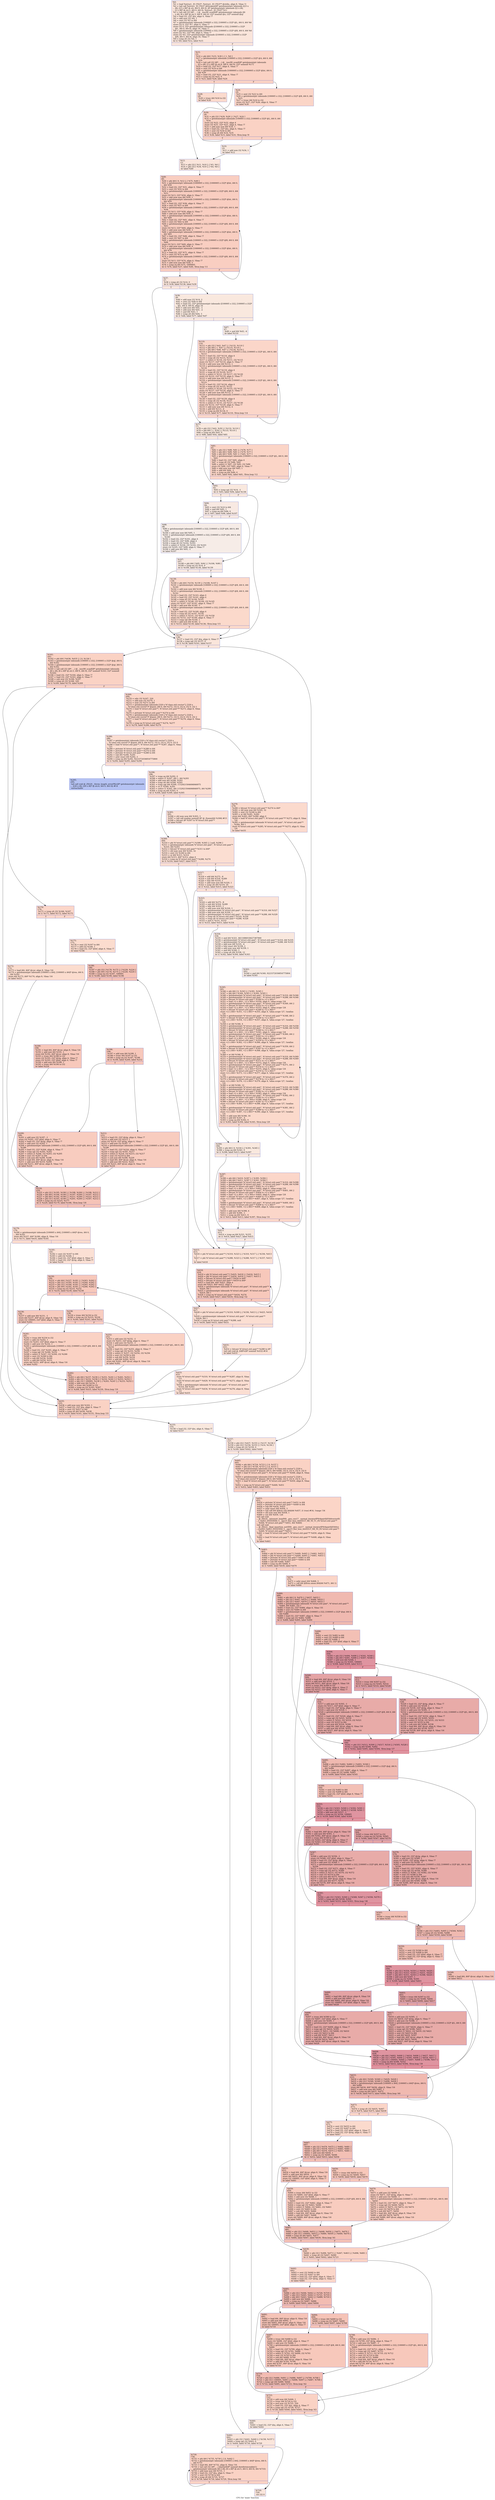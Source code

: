 digraph "CFG for 'main' function" {
	label="CFG for 'main' function";

	Node0x55a3c4402d40 [shape=record,color="#3d50c3ff", style=filled, fillcolor="#f4c5ad70",label="{%0:\l  %1 = load %struct._IO_FILE*, %struct._IO_FILE** @stdin, align 8, !tbaa !3\l  %2 = tail call %struct._IO_FILE* @freopen(i8* getelementptr inbounds ([23 x\l... i8], [23 x i8]* @.str, i64 0, i64 0), i8* getelementptr inbounds ([2 x i8],\l... [2 x i8]* @.str.2, i64 0, i64 0), %struct._IO_FILE* %1)\l  %3 = tail call i32 (i8*, ...) @__isoc99_scanf(i8* getelementptr inbounds ([6\l... x i8], [6 x i8]* @.str.3, i64 0, i64 0), i32* nonnull @n, i32* nonnull @q)\l  %4 = load i32, i32* @n, align 4, !tbaa !7\l  %5 = add nsw i32 %4, 1\l  %6 = sext i32 %5 to i64\l  %7 = getelementptr inbounds [100005 x i32], [100005 x i32]* @L, i64 0, i64 %6\l  store i32 0, i32* %7, align 4, !tbaa !7\l  store i32 0, i32* getelementptr inbounds ([100005 x i32], [100005 x i32]*\l... @L, i64 0, i64 0), align 16, !tbaa !7\l  %8 = getelementptr inbounds [100005 x i32], [100005 x i32]* @R, i64 0, i64 %6\l  store i32 %5, i32* %8, align 4, !tbaa !7\l  store i32 %5, i32* getelementptr inbounds ([100005 x i32], [100005 x i32]*\l... @R, i64 0, i64 0), align 16, !tbaa !7\l  %9 = icmp slt i32 %4, 1\l  br i1 %9, label %12, label %15\l|{<s0>T|<s1>F}}"];
	Node0x55a3c4402d40:s0 -> Node0x55a3c44033e0;
	Node0x55a3c4402d40:s1 -> Node0x55a3c4403b30;
	Node0x55a3c4403c70 [shape=record,color="#3d50c3ff", style=filled, fillcolor="#f2cab570",label="{%10:\l10:                                               \l  %11 = add nsw i32 %34, 1\l  br label %12\l}"];
	Node0x55a3c4403c70 -> Node0x55a3c44033e0;
	Node0x55a3c44033e0 [shape=record,color="#3d50c3ff", style=filled, fillcolor="#f4c5ad70",label="{%12:\l12:                                               \l  %13 = phi i32 [ %11, %10 ], [ %5, %0 ]\l  %14 = phi i32 [ %34, %10 ], [ %4, %0 ]\l  br label %49\l}"];
	Node0x55a3c44033e0 -> Node0x55a3c4403f60;
	Node0x55a3c4403b30 [shape=record,color="#3d50c3ff", style=filled, fillcolor="#f4987a70",label="{%15:\l15:                                               \l  %16 = phi i64 [ %33, %30 ], [ 1, %0 ]\l  %17 = getelementptr inbounds [100005 x i32], [100005 x i32]* @A, i64 0, i64\l... %16\l  %18 = tail call i32 (i8*, ...) @__isoc99_scanf(i8* getelementptr inbounds\l... ([3 x i8], [3 x i8]* @.str.4, i64 0, i64 0), i32* nonnull %17)\l  %19 = load i32, i32* %17, align 4, !tbaa !7\l  %20 = sext i32 %19 to i64\l  %21 = getelementptr inbounds [1000005 x i32], [1000005 x i32]* @lst, i64 0,\l... i64 %20\l  %22 = load i32, i32* %21, align 4, !tbaa !7\l  %23 = icmp eq i32 %22, 0\l  br i1 %23, label %28, label %24\l|{<s0>T|<s1>F}}"];
	Node0x55a3c4403b30:s0 -> Node0x55a3c4404600;
	Node0x55a3c4403b30:s1 -> Node0x55a3c4404690;
	Node0x55a3c4404690 [shape=record,color="#3d50c3ff", style=filled, fillcolor="#f5a08170",label="{%24:\l24:                                               \l  %25 = sext i32 %22 to i64\l  %26 = getelementptr inbounds [100005 x i32], [100005 x i32]* @R, i64 0, i64\l... %25\l  %27 = trunc i64 %16 to i32\l  store i32 %27, i32* %26, align 4, !tbaa !7\l  br label %30\l}"];
	Node0x55a3c4404690 -> Node0x55a3c4404050;
	Node0x55a3c4404600 [shape=record,color="#3d50c3ff", style=filled, fillcolor="#f7ac8e70",label="{%28:\l28:                                               \l  %29 = trunc i64 %16 to i32\l  br label %30\l}"];
	Node0x55a3c4404600 -> Node0x55a3c4404050;
	Node0x55a3c4404050 [shape=record,color="#3d50c3ff", style=filled, fillcolor="#f4987a70",label="{%30:\l30:                                               \l  %31 = phi i32 [ %29, %28 ], [ %27, %24 ]\l  %32 = getelementptr inbounds [100005 x i32], [100005 x i32]* @L, i64 0, i64\l... %16\l  store i32 %22, i32* %32, align 4\l  store i32 %31, i32* %21, align 4, !tbaa !7\l  %33 = add nuw nsw i64 %16, 1\l  %34 = load i32, i32* @n, align 4, !tbaa !7\l  %35 = sext i32 %34 to i64\l  %36 = icmp slt i64 %16, %35\l  br i1 %36, label %15, label %10, !llvm.loop !9\l|{<s0>T|<s1>F}}"];
	Node0x55a3c4404050:s0 -> Node0x55a3c4403b30;
	Node0x55a3c4404050:s1 -> Node0x55a3c4403c70;
	Node0x55a3c4405110 [shape=record,color="#3d50c3ff", style=filled, fillcolor="#f4c5ad70",label="{%37:\l37:                                               \l  %38 = icmp slt i32 %14, 0\l  br i1 %38, label %136, label %39\l|{<s0>T|<s1>F}}"];
	Node0x55a3c4405110:s0 -> Node0x55a3c44051f0;
	Node0x55a3c4405110:s1 -> Node0x55a3c4405240;
	Node0x55a3c4405240 [shape=record,color="#3d50c3ff", style=filled, fillcolor="#f2cab570",label="{%39:\l39:                                               \l  %40 = add nuw i32 %14, 2\l  %41 = zext i32 %40 to i64\l  %42 = load i32, i32* getelementptr inbounds ([100005 x i32], [100005 x i32]*\l... @L, i64 0, i64 0), align 16\l  %43 = add nsw i64 %41, -1\l  %44 = add nsw i64 %41, -2\l  %45 = and i64 %43, 3\l  %46 = icmp ult i64 %44, 3\l  br i1 %46, label %77, label %47\l|{<s0>T|<s1>F}}"];
	Node0x55a3c4405240:s0 -> Node0x55a3c4405720;
	Node0x55a3c4405240:s1 -> Node0x55a3c4405770;
	Node0x55a3c4405770 [shape=record,color="#3d50c3ff", style=filled, fillcolor="#eed0c070",label="{%47:\l47:                                               \l  %48 = and i64 %43, -4\l  br label %110\l}"];
	Node0x55a3c4405770 -> Node0x55a3c4405930;
	Node0x55a3c4403f60 [shape=record,color="#3d50c3ff", style=filled, fillcolor="#f2907270",label="{%49:\l49:                                               \l  %50 = phi i64 [ 0, %12 ], [ %75, %49 ]\l  %51 = getelementptr inbounds [1000005 x i32], [1000005 x i32]* @lst, i64 0,\l... i64 %50\l  %52 = load i32, i32* %51, align 4, !tbaa !7\l  %53 = sext i32 %52 to i64\l  %54 = getelementptr inbounds [100005 x i32], [100005 x i32]* @R, i64 0, i64\l... %53\l  store i32 %13, i32* %54, align 4, !tbaa !7\l  %55 = add nuw nsw i64 %50, 1\l  %56 = getelementptr inbounds [1000005 x i32], [1000005 x i32]* @lst, i64 0,\l... i64 %55\l  %57 = load i32, i32* %56, align 4, !tbaa !7\l  %58 = sext i32 %57 to i64\l  %59 = getelementptr inbounds [100005 x i32], [100005 x i32]* @R, i64 0, i64\l... %58\l  store i32 %13, i32* %59, align 4, !tbaa !7\l  %60 = add nuw nsw i64 %50, 2\l  %61 = getelementptr inbounds [1000005 x i32], [1000005 x i32]* @lst, i64 0,\l... i64 %60\l  %62 = load i32, i32* %61, align 4, !tbaa !7\l  %63 = sext i32 %62 to i64\l  %64 = getelementptr inbounds [100005 x i32], [100005 x i32]* @R, i64 0, i64\l... %63\l  store i32 %13, i32* %64, align 4, !tbaa !7\l  %65 = add nuw nsw i64 %50, 3\l  %66 = getelementptr inbounds [1000005 x i32], [1000005 x i32]* @lst, i64 0,\l... i64 %65\l  %67 = load i32, i32* %66, align 4, !tbaa !7\l  %68 = sext i32 %67 to i64\l  %69 = getelementptr inbounds [100005 x i32], [100005 x i32]* @R, i64 0, i64\l... %68\l  store i32 %13, i32* %69, align 4, !tbaa !7\l  %70 = add nuw nsw i64 %50, 4\l  %71 = getelementptr inbounds [1000005 x i32], [1000005 x i32]* @lst, i64 0,\l... i64 %70\l  %72 = load i32, i32* %71, align 4, !tbaa !7\l  %73 = sext i32 %72 to i64\l  %74 = getelementptr inbounds [100005 x i32], [100005 x i32]* @R, i64 0, i64\l... %73\l  store i32 %13, i32* %74, align 4, !tbaa !7\l  %75 = add nuw nsw i64 %50, 5\l  %76 = icmp eq i64 %75, 1000005\l  br i1 %76, label %37, label %49, !llvm.loop !11\l|{<s0>T|<s1>F}}"];
	Node0x55a3c4403f60:s0 -> Node0x55a3c4405110;
	Node0x55a3c4403f60:s1 -> Node0x55a3c4403f60;
	Node0x55a3c4405720 [shape=record,color="#3d50c3ff", style=filled, fillcolor="#f2cab570",label="{%77:\l77:                                               \l  %78 = phi i32 [ %42, %39 ], [ %132, %110 ]\l  %79 = phi i64 [ 1, %39 ], [ %133, %110 ]\l  %80 = icmp eq i64 %45, 0\l  br i1 %80, label %92, label %81\l|{<s0>T|<s1>F}}"];
	Node0x55a3c4405720:s0 -> Node0x55a3c4407fc0;
	Node0x55a3c4405720:s1 -> Node0x55a3c4408010;
	Node0x55a3c4408010 [shape=record,color="#3d50c3ff", style=filled, fillcolor="#f5a08170",label="{%81:\l81:                                               \l  %82 = phi i32 [ %88, %81 ], [ %78, %77 ]\l  %83 = phi i64 [ %89, %81 ], [ %79, %77 ]\l  %84 = phi i64 [ %90, %81 ], [ %45, %77 ]\l  %85 = getelementptr inbounds [100005 x i32], [100005 x i32]* @L, i64 0, i64\l... %83\l  %86 = load i32, i32* %85, align 4\l  %87 = icmp slt i32 %86, %82\l  %88 = select i1 %87, i32 %82, i32 %86\l  store i32 %88, i32* %85, align 4, !tbaa !7\l  %89 = add nuw nsw i64 %83, 1\l  %90 = add i64 %84, -1\l  %91 = icmp eq i64 %90, 0\l  br i1 %91, label %92, label %81, !llvm.loop !12\l|{<s0>T|<s1>F}}"];
	Node0x55a3c4408010:s0 -> Node0x55a3c4407fc0;
	Node0x55a3c4408010:s1 -> Node0x55a3c4408010;
	Node0x55a3c4407fc0 [shape=record,color="#3d50c3ff", style=filled, fillcolor="#f2cab570",label="{%92:\l92:                                               \l  %93 = icmp sgt i32 %14, -1\l  br i1 %93, label %94, label %136\l|{<s0>T|<s1>F}}"];
	Node0x55a3c4407fc0:s0 -> Node0x55a3c4408ae0;
	Node0x55a3c4407fc0:s1 -> Node0x55a3c44051f0;
	Node0x55a3c4408ae0 [shape=record,color="#3d50c3ff", style=filled, fillcolor="#efcebd70",label="{%94:\l94:                                               \l  %95 = zext i32 %14 to i64\l  %96 = and i64 %95, 1\l  %97 = icmp eq i64 %96, 0\l  br i1 %97, label %98, label %107\l|{<s0>T|<s1>F}}"];
	Node0x55a3c4408ae0:s0 -> Node0x55a3c4408d70;
	Node0x55a3c4408ae0:s1 -> Node0x55a3c4408dc0;
	Node0x55a3c4408d70 [shape=record,color="#3d50c3ff", style=filled, fillcolor="#ead5c970",label="{%98:\l98:                                               \l  %99 = getelementptr inbounds [100005 x i32], [100005 x i32]* @R, i64 0, i64\l... %95\l  %100 = add nuw nsw i64 %95, 1\l  %101 = getelementptr inbounds [100005 x i32], [100005 x i32]* @R, i64 0, i64\l... %100\l  %102 = load i32, i32* %101, align 4\l  %103 = load i32, i32* %99, align 4\l  %104 = icmp slt i32 %102, %103\l  %105 = select i1 %104, i32 %102, i32 %103\l  store i32 %105, i32* %99, align 4, !tbaa !7\l  %106 = add nsw i64 %95, -1\l  br label %107\l}"];
	Node0x55a3c4408d70 -> Node0x55a3c4408dc0;
	Node0x55a3c4408dc0 [shape=record,color="#3d50c3ff", style=filled, fillcolor="#efcebd70",label="{%107:\l107:                                              \l  %108 = phi i64 [ %95, %94 ], [ %106, %98 ]\l  %109 = icmp eq i32 %14, 0\l  br i1 %109, label %136, label %139\l|{<s0>T|<s1>F}}"];
	Node0x55a3c4408dc0:s0 -> Node0x55a3c44051f0;
	Node0x55a3c4408dc0:s1 -> Node0x55a3c44095c0;
	Node0x55a3c4405930 [shape=record,color="#3d50c3ff", style=filled, fillcolor="#f6a38570",label="{%110:\l110:                                              \l  %111 = phi i32 [ %42, %47 ], [ %132, %110 ]\l  %112 = phi i64 [ 1, %47 ], [ %133, %110 ]\l  %113 = phi i64 [ %48, %47 ], [ %134, %110 ]\l  %114 = getelementptr inbounds [100005 x i32], [100005 x i32]* @L, i64 0, i64\l... %112\l  %115 = load i32, i32* %114, align 4\l  %116 = icmp slt i32 %115, %111\l  %117 = select i1 %116, i32 %111, i32 %115\l  store i32 %117, i32* %114, align 4, !tbaa !7\l  %118 = add nuw nsw i64 %112, 1\l  %119 = getelementptr inbounds [100005 x i32], [100005 x i32]* @L, i64 0, i64\l... %118\l  %120 = load i32, i32* %119, align 4\l  %121 = icmp slt i32 %120, %117\l  %122 = select i1 %121, i32 %117, i32 %120\l  store i32 %122, i32* %119, align 4, !tbaa !7\l  %123 = add nuw nsw i64 %112, 2\l  %124 = getelementptr inbounds [100005 x i32], [100005 x i32]* @L, i64 0, i64\l... %123\l  %125 = load i32, i32* %124, align 4\l  %126 = icmp slt i32 %125, %122\l  %127 = select i1 %126, i32 %122, i32 %125\l  store i32 %127, i32* %124, align 4, !tbaa !7\l  %128 = add nuw nsw i64 %112, 3\l  %129 = getelementptr inbounds [100005 x i32], [100005 x i32]* @L, i64 0, i64\l... %128\l  %130 = load i32, i32* %129, align 4\l  %131 = icmp slt i32 %130, %127\l  %132 = select i1 %131, i32 %127, i32 %130\l  store i32 %132, i32* %129, align 4, !tbaa !7\l  %133 = add nuw nsw i64 %112, 4\l  %134 = add i64 %113, -4\l  %135 = icmp eq i64 %134, 0\l  br i1 %135, label %77, label %110, !llvm.loop !14\l|{<s0>T|<s1>F}}"];
	Node0x55a3c4405930:s0 -> Node0x55a3c4405720;
	Node0x55a3c4405930:s1 -> Node0x55a3c4405930;
	Node0x55a3c44051f0 [shape=record,color="#3d50c3ff", style=filled, fillcolor="#f4c5ad70",label="{%136:\l136:                                              \l  %137 = load i32, i32* @q, align 4, !tbaa !7\l  %138 = icmp sgt i32 %137, 0\l  br i1 %138, label %161, label %157\l|{<s0>T|<s1>F}}"];
	Node0x55a3c44051f0:s0 -> Node0x55a3c440b290;
	Node0x55a3c44051f0:s1 -> Node0x55a3c440b2e0;
	Node0x55a3c44095c0 [shape=record,color="#3d50c3ff", style=filled, fillcolor="#f7a88970",label="{%139:\l139:                                              \l  %140 = phi i64 [ %154, %139 ], [ %108, %107 ]\l  %141 = getelementptr inbounds [100005 x i32], [100005 x i32]* @R, i64 0, i64\l... %140\l  %142 = add nuw nsw i64 %140, 1\l  %143 = getelementptr inbounds [100005 x i32], [100005 x i32]* @R, i64 0, i64\l... %142\l  %144 = load i32, i32* %143, align 4\l  %145 = load i32, i32* %141, align 4\l  %146 = icmp slt i32 %144, %145\l  %147 = select i1 %146, i32 %144, i32 %145\l  store i32 %147, i32* %141, align 4, !tbaa !7\l  %148 = add nsw i64 %140, -1\l  %149 = getelementptr inbounds [100005 x i32], [100005 x i32]* @R, i64 0, i64\l... %148\l  %150 = load i32, i32* %149, align 4\l  %151 = icmp slt i32 %147, %150\l  %152 = select i1 %151, i32 %147, i32 %150\l  store i32 %152, i32* %149, align 4, !tbaa !7\l  %153 = icmp sgt i64 %140, 1\l  %154 = add nsw i64 %140, -2\l  br i1 %153, label %139, label %136, !llvm.loop !15\l|{<s0>T|<s1>F}}"];
	Node0x55a3c44095c0:s0 -> Node0x55a3c44095c0;
	Node0x55a3c44095c0:s1 -> Node0x55a3c44051f0;
	Node0x55a3c440bf50 [shape=record,color="#3d50c3ff", style=filled, fillcolor="#f2cab570",label="{%155:\l155:                                              \l  %156 = load i32, i32* @n, align 4, !tbaa !7\l  br label %157\l}"];
	Node0x55a3c440bf50 -> Node0x55a3c440b2e0;
	Node0x55a3c440b2e0 [shape=record,color="#3d50c3ff", style=filled, fillcolor="#f4c5ad70",label="{%157:\l157:                                              \l  %158 = phi i32 [ %437, %155 ], [ %137, %136 ]\l  %159 = phi i32 [ %156, %155 ], [ %14, %136 ]\l  %160 = icmp slt i32 %159, 0\l  br i1 %160, label %442, label %445\l|{<s0>T|<s1>F}}"];
	Node0x55a3c440b2e0:s0 -> Node0x55a3c440c2b0;
	Node0x55a3c440b2e0:s1 -> Node0x55a3c440c300;
	Node0x55a3c440b290 [shape=record,color="#3d50c3ff", style=filled, fillcolor="#f4987a70",label="{%161:\l161:                                              \l  %162 = phi i64 [ %436, %435 ], [ 0, %136 ]\l  %163 = getelementptr inbounds [100005 x i32], [100005 x i32]* @ql, i64 0,\l... i64 %162\l  %164 = getelementptr inbounds [100005 x i32], [100005 x i32]* @qr, i64 0,\l... i64 %162\l  %165 = tail call i32 (i8*, ...) @__isoc99_scanf(i8* getelementptr inbounds\l... ([6 x i8], [6 x i8]* @.str.3, i64 0, i64 0), i32* nonnull %163, i32* nonnull\l... %164)\l  %166 = load i32, i32* %164, align 4, !tbaa !7\l  %167 = load i32, i32* %163, align 4, !tbaa !7\l  %168 = sub nsw i32 %166, %167\l  %169 = icmp slt i32 %168, 320\l  br i1 %169, label %170, label %269\l|{<s0>T|<s1>F}}"];
	Node0x55a3c440b290:s0 -> Node0x55a3c440a480;
	Node0x55a3c440b290:s1 -> Node0x55a3c440a510;
	Node0x55a3c440a480 [shape=record,color="#3d50c3ff", style=filled, fillcolor="#f6a38570",label="{%170:\l170:                                              \l  %171 = icmp slt i32 %166, %167\l  br i1 %171, label %172, label %175\l|{<s0>T|<s1>F}}"];
	Node0x55a3c440a480:s0 -> Node0x55a3c440a6e0;
	Node0x55a3c440a480:s1 -> Node0x55a3c440a730;
	Node0x55a3c440a6e0 [shape=record,color="#3d50c3ff", style=filled, fillcolor="#f7af9170",label="{%172:\l172:                                              \l  %173 = load i64, i64* @cur, align 8, !tbaa !16\l  %174 = getelementptr inbounds [100005 x i64], [100005 x i64]* @res, i64 0,\l... i64 %162\l  store i64 %173, i64* %174, align 8, !tbaa !16\l  br label %435\l}"];
	Node0x55a3c440a6e0 -> Node0x55a3c440c440;
	Node0x55a3c440a730 [shape=record,color="#3d50c3ff", style=filled, fillcolor="#f7af9170",label="{%175:\l175:                                              \l  %176 = sext i32 %167 to i64\l  %177 = add i32 %166, 1\l  %178 = load i32, i32* @lef, align 4, !tbaa !7\l  br label %186\l}"];
	Node0x55a3c440a730 -> Node0x55a3c440d720;
	Node0x55a3c440d7e0 [shape=record,color="#3d50c3ff", style=filled, fillcolor="#f7af9170",label="{%179:\l179:                                              \l  %180 = getelementptr inbounds [100005 x i64], [100005 x i64]* @res, i64 0,\l... i64 %162\l  store i64 %227, i64* %180, align 8, !tbaa !16\l  br i1 %171, label %435, label %181\l|{<s0>T|<s1>F}}"];
	Node0x55a3c440d7e0:s0 -> Node0x55a3c440c440;
	Node0x55a3c440d7e0:s1 -> Node0x55a3c440d980;
	Node0x55a3c440d980 [shape=record,color="#3d50c3ff", style=filled, fillcolor="#f7b99e70",label="{%181:\l181:                                              \l  %182 = sext i32 %167 to i64\l  %183 = add i32 %166, 1\l  %184 = load i32, i32* @lef, align 4, !tbaa !7\l  %185 = load i32, i32* @rig, align 4, !tbaa !7\l  br label %230\l}"];
	Node0x55a3c440d980 -> Node0x55a3c440dca0;
	Node0x55a3c440d720 [shape=record,color="#3d50c3ff", style=filled, fillcolor="#e8765c70",label="{%186:\l186:                                              \l  %187 = phi i32 [ %178, %175 ], [ %228, %224 ]\l  %188 = phi i64 [ %176, %175 ], [ %226, %224 ]\l  %189 = icmp eq i32 %187, 100005\l  br i1 %189, label %190, label %196\l|{<s0>T|<s1>F}}"];
	Node0x55a3c440d720:s0 -> Node0x55a3c440e050;
	Node0x55a3c440d720:s1 -> Node0x55a3c440e0e0;
	Node0x55a3c440e050 [shape=record,color="#3d50c3ff", style=filled, fillcolor="#ed836670",label="{%190:\l190:                                              \l  %191 = load i64, i64* @cur, align 8, !tbaa !16\l  %192 = add nsw i64 %191, 1\l  store i64 %192, i64* @cur, align 8, !tbaa !16\l  %193 = trunc i64 %188 to i32\l  store i32 %193, i32* @rig, align 4, !tbaa !7\l  store i32 %193, i32* @lef, align 4, !tbaa !7\l  %194 = add nsw i64 %188, 1\l  %195 = trunc i64 %194 to i32\l  br label %224\l}"];
	Node0x55a3c440e050 -> Node0x55a3c440dd60;
	Node0x55a3c440e0e0 [shape=record,color="#3d50c3ff", style=filled, fillcolor="#ed836670",label="{%196:\l196:                                              \l  %197 = add nsw i64 %188, 1\l  %198 = trunc i64 %197 to i32\l  %199 = icmp eq i32 %187, %198\l  br i1 %199, label %200, label %212\l|{<s0>T|<s1>F}}"];
	Node0x55a3c440e0e0:s0 -> Node0x55a3c440e840;
	Node0x55a3c440e0e0:s1 -> Node0x55a3c440e890;
	Node0x55a3c440e840 [shape=record,color="#3d50c3ff", style=filled, fillcolor="#f08b6e70",label="{%200:\l200:                                              \l  %201 = add nsw i32 %187, -1\l  store i32 %201, i32* @lef, align 4, !tbaa !7\l  %202 = load i32, i32* @rig, align 4, !tbaa !7\l  %203 = add nsw i32 %202, 1\l  %204 = getelementptr inbounds [100005 x i32], [100005 x i32]* @R, i64 0, i64\l... %188\l  %205 = load i32, i32* %204, align 4, !tbaa !7\l  %206 = icmp sgt i32 %205, %202\l  %207 = select i1 %206, i32 %203, i32 %205\l  %208 = sext i32 %207 to i64\l  %209 = sub nsw i64 %208, %188\l  %210 = load i64, i64* @cur, align 8, !tbaa !16\l  %211 = add nsw i64 %210, %209\l  store i64 %211, i64* @cur, align 8, !tbaa !16\l  br label %224\l}"];
	Node0x55a3c440e840 -> Node0x55a3c440dd60;
	Node0x55a3c440e890 [shape=record,color="#3d50c3ff", style=filled, fillcolor="#f08b6e70",label="{%212:\l212:                                              \l  %213 = load i32, i32* @rig, align 4, !tbaa !7\l  %214 = add nsw i32 %213, 1\l  store i32 %214, i32* @rig, align 4, !tbaa !7\l  %215 = add nsw i32 %187, -1\l  %216 = getelementptr inbounds [100005 x i32], [100005 x i32]* @L, i64 0, i64\l... %188\l  %217 = load i32, i32* %216, align 4, !tbaa !7\l  %218 = icmp sgt i32 %187, %217\l  %219 = select i1 %218, i32 %215, i32 %217\l  %220 = sext i32 %219 to i64\l  %221 = sub nsw i64 %188, %220\l  %222 = load i64, i64* @cur, align 8, !tbaa !16\l  %223 = add nsw i64 %222, %221\l  store i64 %223, i64* @cur, align 8, !tbaa !16\l  br label %224\l}"];
	Node0x55a3c440e890 -> Node0x55a3c440dd60;
	Node0x55a3c440dd60 [shape=record,color="#3d50c3ff", style=filled, fillcolor="#e8765c70",label="{%224:\l224:                                              \l  %225 = phi i32 [ %195, %190 ], [ %198, %200 ], [ %198, %212 ]\l  %226 = phi i64 [ %194, %190 ], [ %197, %200 ], [ %197, %212 ]\l  %227 = phi i64 [ %192, %190 ], [ %211, %200 ], [ %223, %212 ]\l  %228 = phi i32 [ %193, %190 ], [ %201, %200 ], [ %187, %212 ]\l  %229 = icmp eq i32 %225, %177\l  br i1 %229, label %179, label %186, !llvm.loop !18\l|{<s0>T|<s1>F}}"];
	Node0x55a3c440dd60:s0 -> Node0x55a3c440d7e0;
	Node0x55a3c440dd60:s1 -> Node0x55a3c440d720;
	Node0x55a3c440dca0 [shape=record,color="#3d50c3ff", style=filled, fillcolor="#ed836670",label="{%230:\l230:                                              \l  %231 = phi i64 [ %227, %181 ], [ %263, %262 ]\l  %232 = phi i32 [ %185, %181 ], [ %264, %262 ]\l  %233 = phi i32 [ %184, %181 ], [ %265, %262 ]\l  %234 = phi i64 [ %182, %181 ], [ %266, %262 ]\l  %235 = icmp eq i32 %233, %232\l  br i1 %235, label %236, label %238\l|{<s0>T|<s1>F}}"];
	Node0x55a3c440dca0:s0 -> Node0x55a3c4410180;
	Node0x55a3c440dca0:s1 -> Node0x55a3c4410210;
	Node0x55a3c4410180 [shape=record,color="#3d50c3ff", style=filled, fillcolor="#f08b6e70",label="{%236:\l236:                                              \l  %237 = add nsw i64 %231, -1\l  store i64 %237, i64* @cur, align 8, !tbaa !16\l  store i32 100005, i32* @lef, align 4, !tbaa !7\l  br label %262\l}"];
	Node0x55a3c4410180 -> Node0x55a3c440fdb0;
	Node0x55a3c4410210 [shape=record,color="#3d50c3ff", style=filled, fillcolor="#f08b6e70",label="{%238:\l238:                                              \l  %239 = trunc i64 %234 to i32\l  %240 = icmp eq i32 %233, %239\l  br i1 %240, label %241, label %252\l|{<s0>T|<s1>F}}"];
	Node0x55a3c4410210:s0 -> Node0x55a3c4410670;
	Node0x55a3c4410210:s1 -> Node0x55a3c44106c0;
	Node0x55a3c4410670 [shape=record,color="#3d50c3ff", style=filled, fillcolor="#f4987a70",label="{%241:\l241:                                              \l  %242 = trunc i64 %234 to i32\l  %243 = add i32 %242, 1\l  store i32 %243, i32* @lef, align 4, !tbaa !7\l  %244 = add nsw i32 %232, 1\l  %245 = getelementptr inbounds [100005 x i32], [100005 x i32]* @R, i64 0, i64\l... %234\l  %246 = load i32, i32* %245, align 4, !tbaa !7\l  %247 = icmp sgt i32 %246, %232\l  %248 = select i1 %247, i32 %244, i32 %246\l  %249 = sext i32 %248 to i64\l  %250 = sub i64 %234, %249\l  %251 = add i64 %250, %231\l  store i64 %251, i64* @cur, align 8, !tbaa !16\l  br label %262\l}"];
	Node0x55a3c4410670 -> Node0x55a3c440fdb0;
	Node0x55a3c44106c0 [shape=record,color="#3d50c3ff", style=filled, fillcolor="#f4987a70",label="{%252:\l252:                                              \l  %253 = add nsw i32 %232, -1\l  store i32 %253, i32* @rig, align 4, !tbaa !7\l  %254 = add nsw i32 %233, -1\l  %255 = getelementptr inbounds [100005 x i32], [100005 x i32]* @L, i64 0, i64\l... %234\l  %256 = load i32, i32* %255, align 4, !tbaa !7\l  %257 = icmp sgt i32 %233, %256\l  %258 = select i1 %257, i32 %254, i32 %256\l  %259 = sext i32 %258 to i64\l  %260 = sub i64 %259, %234\l  %261 = add i64 %260, %231\l  store i64 %261, i64* @cur, align 8, !tbaa !16\l  br label %262\l}"];
	Node0x55a3c44106c0 -> Node0x55a3c440fdb0;
	Node0x55a3c440fdb0 [shape=record,color="#3d50c3ff", style=filled, fillcolor="#ed836670",label="{%262:\l262:                                              \l  %263 = phi i64 [ %237, %236 ], [ %251, %241 ], [ %261, %252 ]\l  %264 = phi i32 [ %232, %236 ], [ %232, %241 ], [ %253, %252 ]\l  %265 = phi i32 [ 100005, %236 ], [ %243, %241 ], [ %233, %252 ]\l  %266 = add nsw i64 %234, 1\l  %267 = trunc i64 %266 to i32\l  %268 = icmp eq i32 %183, %267\l  br i1 %268, label %435, label %230, !llvm.loop !19\l|{<s0>T|<s1>F}}"];
	Node0x55a3c440fdb0:s0 -> Node0x55a3c440c440;
	Node0x55a3c440fdb0:s1 -> Node0x55a3c440dca0;
	Node0x55a3c440a510 [shape=record,color="#3d50c3ff", style=filled, fillcolor="#f6a38570",label="{%269:\l269:                                              \l  %270 = sdiv i32 %167, 320\l  %271 = add nsw i32 %270, 1\l  %272 = sext i32 %271 to i64\l  %273 = getelementptr inbounds [320 x %\"class.std::vector\"], [320 x\l... %\"class.std::vector\"]* @quer, i64 0, i64 %272, i32 0, i32 0, i32 0, i32 1\l  %274 = load %\"struct.std::pair\"*, %\"struct.std::pair\"** %273, align 8, !tbaa\l... !20\l  %275 = ptrtoint %\"struct.std::pair\"* %274 to i64\l  %276 = getelementptr inbounds [320 x %\"class.std::vector\"], [320 x\l... %\"class.std::vector\"]* @quer, i64 0, i64 %272, i32 0, i32 0, i32 0, i32 2\l  %277 = load %\"struct.std::pair\"*, %\"struct.std::pair\"** %276, align 8, !tbaa\l... !22\l  %278 = icmp eq %\"struct.std::pair\"* %274, %277\l  br i1 %278, label %286, label %279\l|{<s0>T|<s1>F}}"];
	Node0x55a3c440a510:s0 -> Node0x55a3c4407340;
	Node0x55a3c440a510:s1 -> Node0x55a3c4407390;
	Node0x55a3c4407390 [shape=record,color="#3d50c3ff", style=filled, fillcolor="#f7ac8e70",label="{%279:\l279:                                              \l  %280 = bitcast %\"struct.std::pair\"* %274 to i64*\l  %281 = shl nuw nsw i64 %162, 32\l  %282 = zext i32 %166 to i64\l  %283 = or i64 %281, %282\l  store i64 %283, i64* %280, align 4\l  %284 = load %\"struct.std::pair\"*, %\"struct.std::pair\"** %273, align 8, !tbaa\l... !20\l  %285 = getelementptr inbounds %\"struct.std::pair\", %\"struct.std::pair\"*\l... %284, i64 1\l  store %\"struct.std::pair\"* %285, %\"struct.std::pair\"** %273, align 8, !tbaa\l... !20\l  br label %435\l}"];
	Node0x55a3c4407390 -> Node0x55a3c440c440;
	Node0x55a3c4407340 [shape=record,color="#3d50c3ff", style=filled, fillcolor="#f7b59970",label="{%286:\l286:                                              \l  %287 = getelementptr inbounds [320 x %\"class.std::vector\"], [320 x\l... %\"class.std::vector\"]* @quer, i64 0, i64 %272, i32 0, i32 0, i32 0, i32 0\l  %288 = load %\"struct.std::pair\"*, %\"struct.std::pair\"** %287, align 8, !tbaa\l... !23\l  %289 = ptrtoint %\"struct.std::pair\"* %288 to i64\l  %290 = ptrtoint %\"struct.std::pair\"* %274 to i64\l  %291 = ptrtoint %\"struct.std::pair\"* %288 to i64\l  %292 = sub i64 %290, %291\l  %293 = ashr exact i64 %292, 3\l  %294 = icmp eq i64 %292, 9223372036854775800\l  br i1 %294, label %295, label %296\l|{<s0>T|<s1>F}}"];
	Node0x55a3c4407340:s0 -> Node0x55a3c4415510;
	Node0x55a3c4407340:s1 -> Node0x55a3c4415560;
	Node0x55a3c4415510 [shape=record,color="#3d50c3ff", style=filled, fillcolor="#5977e370",label="{%295:\l295:                                              \l  tail call void @_ZSt20__throw_length_errorPKc(i8* getelementptr inbounds\l... ([26 x i8], [26 x i8]* @.str.6, i64 0, i64 0)) #14\l  unreachable\l}"];
	Node0x55a3c4415560 [shape=record,color="#3d50c3ff", style=filled, fillcolor="#f7b59970",label="{%296:\l296:                                              \l  %297 = icmp eq i64 %292, 0\l  %298 = select i1 %297, i64 1, i64 %293\l  %299 = add nsw i64 %298, %293\l  %300 = icmp ult i64 %299, %293\l  %301 = icmp ugt i64 %299, 1152921504606846975\l  %302 = or i1 %300, %301\l  %303 = select i1 %302, i64 1152921504606846975, i64 %299\l  %304 = icmp eq i64 %303, 0\l  br i1 %304, label %309, label %305\l|{<s0>T|<s1>F}}"];
	Node0x55a3c4415560:s0 -> Node0x55a3c4415e10;
	Node0x55a3c4415560:s1 -> Node0x55a3c4415e60;
	Node0x55a3c4415e60 [shape=record,color="#3d50c3ff", style=filled, fillcolor="#f7b99e70",label="{%305:\l305:                                              \l  %306 = shl nuw nsw i64 %303, 3\l  %307 = tail call noalias nonnull i8* @_Znwm(i64 %306) #15\l  %308 = bitcast i8* %307 to %\"struct.std::pair\"*\l  br label %309\l}"];
	Node0x55a3c4415e60 -> Node0x55a3c4415e10;
	Node0x55a3c4415e10 [shape=record,color="#3d50c3ff", style=filled, fillcolor="#f7b59970",label="{%309:\l309:                                              \l  %310 = phi %\"struct.std::pair\"* [ %308, %305 ], [ null, %296 ]\l  %311 = getelementptr inbounds %\"struct.std::pair\", %\"struct.std::pair\"*\l... %310, i64 %293\l  %312 = bitcast %\"struct.std::pair\"* %311 to i64*\l  %313 = shl nuw nsw i64 %162, 32\l  %314 = zext i32 %166 to i64\l  %315 = or i64 %313, %314\l  store i64 %315, i64* %312, align 4\l  %316 = icmp eq %\"struct.std::pair\"* %288, %274\l  br i1 %316, label %427, label %317\l|{<s0>T|<s1>F}}"];
	Node0x55a3c4415e10:s0 -> Node0x55a3c44167a0;
	Node0x55a3c4415e10:s1 -> Node0x55a3c44167f0;
	Node0x55a3c44167f0 [shape=record,color="#3d50c3ff", style=filled, fillcolor="#f7b99e70",label="{%317:\l317:                                              \l  %318 = add i64 %275, -8\l  %319 = sub i64 %318, %289\l  %320 = lshr i64 %319, 3\l  %321 = add nuw nsw i64 %320, 1\l  %322 = icmp ult i64 %319, 24\l  br i1 %322, label %415, label %323\l|{<s0>T|<s1>F}}"];
	Node0x55a3c44167f0:s0 -> Node0x55a3c4416c20;
	Node0x55a3c44167f0:s1 -> Node0x55a3c4416c70;
	Node0x55a3c4416c70 [shape=record,color="#3d50c3ff", style=filled, fillcolor="#f5c1a970",label="{%323:\l323:                                              \l  %324 = add i64 %275, -8\l  %325 = sub i64 %324, %289\l  %326 = lshr i64 %325, 3\l  %327 = add nuw nsw i64 %326, 1\l  %328 = getelementptr %\"struct.std::pair\", %\"struct.std::pair\"* %310, i64 %327\l  %329 = add nuw nsw i64 %326, 1\l  %330 = getelementptr %\"struct.std::pair\", %\"struct.std::pair\"* %288, i64 %329\l  %331 = icmp ult %\"struct.std::pair\"* %310, %330\l  %332 = icmp ult %\"struct.std::pair\"* %288, %328\l  %333 = and i1 %331, %332\l  br i1 %333, label %415, label %334\l|{<s0>T|<s1>F}}"];
	Node0x55a3c4416c70:s0 -> Node0x55a3c4416c20;
	Node0x55a3c4416c70:s1 -> Node0x55a3c4417370;
	Node0x55a3c4417370 [shape=record,color="#3d50c3ff", style=filled, fillcolor="#f2cab570",label="{%334:\l334:                                              \l  %335 = and i64 %321, 4611686018427387900\l  %336 = getelementptr %\"struct.std::pair\", %\"struct.std::pair\"* %310, i64 %335\l  %337 = getelementptr %\"struct.std::pair\", %\"struct.std::pair\"* %288, i64 %335\l  %338 = add nsw i64 %335, -4\l  %339 = lshr exact i64 %338, 2\l  %340 = add nuw nsw i64 %339, 1\l  %341 = and i64 %340, 3\l  %342 = icmp ult i64 %338, 12\l  br i1 %342, label %394, label %343\l|{<s0>T|<s1>F}}"];
	Node0x55a3c4417370:s0 -> Node0x55a3c4417970;
	Node0x55a3c4417370:s1 -> Node0x55a3c44179c0;
	Node0x55a3c44179c0 [shape=record,color="#3d50c3ff", style=filled, fillcolor="#eed0c070",label="{%343:\l343:                                              \l  %344 = and i64 %340, 9223372036854775804\l  br label %345\l}"];
	Node0x55a3c44179c0 -> Node0x55a3c4417bc0;
	Node0x55a3c4417bc0 [shape=record,color="#3d50c3ff", style=filled, fillcolor="#f7a88970",label="{%345:\l345:                                              \l  %346 = phi i64 [ 0, %343 ], [ %391, %345 ]\l  %347 = phi i64 [ %344, %343 ], [ %392, %345 ]\l  %348 = getelementptr %\"struct.std::pair\", %\"struct.std::pair\"* %310, i64 %346\l  %349 = getelementptr %\"struct.std::pair\", %\"struct.std::pair\"* %288, i64 %346\l  %350 = bitcast %\"struct.std::pair\"* %349 to \<2 x i64\>*\l  %351 = load \<2 x i64\>, \<2 x i64\>* %350, align 4, !alias.scope !24\l  %352 = getelementptr %\"struct.std::pair\", %\"struct.std::pair\"* %349, i64 2\l  %353 = bitcast %\"struct.std::pair\"* %352 to \<2 x i64\>*\l  %354 = load \<2 x i64\>, \<2 x i64\>* %353, align 4, !alias.scope !24\l  %355 = bitcast %\"struct.std::pair\"* %348 to \<2 x i64\>*\l  store \<2 x i64\> %351, \<2 x i64\>* %355, align 4, !alias.scope !27, !noalias\l... !24\l  %356 = getelementptr %\"struct.std::pair\", %\"struct.std::pair\"* %348, i64 2\l  %357 = bitcast %\"struct.std::pair\"* %356 to \<2 x i64\>*\l  store \<2 x i64\> %354, \<2 x i64\>* %357, align 4, !alias.scope !27, !noalias\l... !24\l  %358 = or i64 %346, 4\l  %359 = getelementptr %\"struct.std::pair\", %\"struct.std::pair\"* %310, i64 %358\l  %360 = getelementptr %\"struct.std::pair\", %\"struct.std::pair\"* %288, i64 %358\l  %361 = bitcast %\"struct.std::pair\"* %360 to \<2 x i64\>*\l  %362 = load \<2 x i64\>, \<2 x i64\>* %361, align 4, !alias.scope !24\l  %363 = getelementptr %\"struct.std::pair\", %\"struct.std::pair\"* %360, i64 2\l  %364 = bitcast %\"struct.std::pair\"* %363 to \<2 x i64\>*\l  %365 = load \<2 x i64\>, \<2 x i64\>* %364, align 4, !alias.scope !24\l  %366 = bitcast %\"struct.std::pair\"* %359 to \<2 x i64\>*\l  store \<2 x i64\> %362, \<2 x i64\>* %366, align 4, !alias.scope !27, !noalias\l... !24\l  %367 = getelementptr %\"struct.std::pair\", %\"struct.std::pair\"* %359, i64 2\l  %368 = bitcast %\"struct.std::pair\"* %367 to \<2 x i64\>*\l  store \<2 x i64\> %365, \<2 x i64\>* %368, align 4, !alias.scope !27, !noalias\l... !24\l  %369 = or i64 %346, 8\l  %370 = getelementptr %\"struct.std::pair\", %\"struct.std::pair\"* %310, i64 %369\l  %371 = getelementptr %\"struct.std::pair\", %\"struct.std::pair\"* %288, i64 %369\l  %372 = bitcast %\"struct.std::pair\"* %371 to \<2 x i64\>*\l  %373 = load \<2 x i64\>, \<2 x i64\>* %372, align 4, !alias.scope !24\l  %374 = getelementptr %\"struct.std::pair\", %\"struct.std::pair\"* %371, i64 2\l  %375 = bitcast %\"struct.std::pair\"* %374 to \<2 x i64\>*\l  %376 = load \<2 x i64\>, \<2 x i64\>* %375, align 4, !alias.scope !24\l  %377 = bitcast %\"struct.std::pair\"* %370 to \<2 x i64\>*\l  store \<2 x i64\> %373, \<2 x i64\>* %377, align 4, !alias.scope !27, !noalias\l... !24\l  %378 = getelementptr %\"struct.std::pair\", %\"struct.std::pair\"* %370, i64 2\l  %379 = bitcast %\"struct.std::pair\"* %378 to \<2 x i64\>*\l  store \<2 x i64\> %376, \<2 x i64\>* %379, align 4, !alias.scope !27, !noalias\l... !24\l  %380 = or i64 %346, 12\l  %381 = getelementptr %\"struct.std::pair\", %\"struct.std::pair\"* %310, i64 %380\l  %382 = getelementptr %\"struct.std::pair\", %\"struct.std::pair\"* %288, i64 %380\l  %383 = bitcast %\"struct.std::pair\"* %382 to \<2 x i64\>*\l  %384 = load \<2 x i64\>, \<2 x i64\>* %383, align 4, !alias.scope !24\l  %385 = getelementptr %\"struct.std::pair\", %\"struct.std::pair\"* %382, i64 2\l  %386 = bitcast %\"struct.std::pair\"* %385 to \<2 x i64\>*\l  %387 = load \<2 x i64\>, \<2 x i64\>* %386, align 4, !alias.scope !24\l  %388 = bitcast %\"struct.std::pair\"* %381 to \<2 x i64\>*\l  store \<2 x i64\> %384, \<2 x i64\>* %388, align 4, !alias.scope !27, !noalias\l... !24\l  %389 = getelementptr %\"struct.std::pair\", %\"struct.std::pair\"* %381, i64 2\l  %390 = bitcast %\"struct.std::pair\"* %389 to \<2 x i64\>*\l  store \<2 x i64\> %387, \<2 x i64\>* %390, align 4, !alias.scope !27, !noalias\l... !24\l  %391 = add nuw i64 %346, 16\l  %392 = add i64 %347, -4\l  %393 = icmp eq i64 %392, 0\l  br i1 %393, label %394, label %345, !llvm.loop !29\l|{<s0>T|<s1>F}}"];
	Node0x55a3c4417bc0:s0 -> Node0x55a3c4417970;
	Node0x55a3c4417bc0:s1 -> Node0x55a3c4417bc0;
	Node0x55a3c4417970 [shape=record,color="#3d50c3ff", style=filled, fillcolor="#f2cab570",label="{%394:\l394:                                              \l  %395 = phi i64 [ 0, %334 ], [ %391, %345 ]\l  %396 = icmp eq i64 %341, 0\l  br i1 %396, label %413, label %397\l|{<s0>T|<s1>F}}"];
	Node0x55a3c4417970:s0 -> Node0x55a3c441b420;
	Node0x55a3c4417970:s1 -> Node0x55a3c441b470;
	Node0x55a3c441b470 [shape=record,color="#3d50c3ff", style=filled, fillcolor="#f6a38570",label="{%397:\l397:                                              \l  %398 = phi i64 [ %410, %397 ], [ %395, %394 ]\l  %399 = phi i64 [ %411, %397 ], [ %341, %394 ]\l  %400 = getelementptr %\"struct.std::pair\", %\"struct.std::pair\"* %310, i64 %398\l  %401 = getelementptr %\"struct.std::pair\", %\"struct.std::pair\"* %288, i64 %398\l  %402 = bitcast %\"struct.std::pair\"* %401 to \<2 x i64\>*\l  %403 = load \<2 x i64\>, \<2 x i64\>* %402, align 4, !alias.scope !24\l  %404 = getelementptr %\"struct.std::pair\", %\"struct.std::pair\"* %401, i64 2\l  %405 = bitcast %\"struct.std::pair\"* %404 to \<2 x i64\>*\l  %406 = load \<2 x i64\>, \<2 x i64\>* %405, align 4, !alias.scope !24\l  %407 = bitcast %\"struct.std::pair\"* %400 to \<2 x i64\>*\l  store \<2 x i64\> %403, \<2 x i64\>* %407, align 4, !alias.scope !27, !noalias\l... !24\l  %408 = getelementptr %\"struct.std::pair\", %\"struct.std::pair\"* %400, i64 2\l  %409 = bitcast %\"struct.std::pair\"* %408 to \<2 x i64\>*\l  store \<2 x i64\> %406, \<2 x i64\>* %409, align 4, !alias.scope !27, !noalias\l... !24\l  %410 = add nuw i64 %398, 4\l  %411 = add i64 %399, -1\l  %412 = icmp eq i64 %411, 0\l  br i1 %412, label %413, label %397, !llvm.loop !31\l|{<s0>T|<s1>F}}"];
	Node0x55a3c441b470:s0 -> Node0x55a3c441b420;
	Node0x55a3c441b470:s1 -> Node0x55a3c441b470;
	Node0x55a3c441b420 [shape=record,color="#3d50c3ff", style=filled, fillcolor="#f2cab570",label="{%413:\l413:                                              \l  %414 = icmp eq i64 %321, %335\l  br i1 %414, label %427, label %415\l|{<s0>T|<s1>F}}"];
	Node0x55a3c441b420:s0 -> Node0x55a3c44167a0;
	Node0x55a3c441b420:s1 -> Node0x55a3c4416c20;
	Node0x55a3c4416c20 [shape=record,color="#3d50c3ff", style=filled, fillcolor="#f7bca170",label="{%415:\l415:                                              \l  %416 = phi %\"struct.std::pair\"* [ %310, %323 ], [ %310, %317 ], [ %336, %413\l... ]\l  %417 = phi %\"struct.std::pair\"* [ %288, %323 ], [ %288, %317 ], [ %337, %413\l... ]\l  br label %418\l}"];
	Node0x55a3c4416c20 -> Node0x55a3c441c3f0;
	Node0x55a3c441c3f0 [shape=record,color="#3d50c3ff", style=filled, fillcolor="#ed836670",label="{%418:\l418:                                              \l  %419 = phi %\"struct.std::pair\"* [ %425, %418 ], [ %416, %415 ]\l  %420 = phi %\"struct.std::pair\"* [ %424, %418 ], [ %417, %415 ]\l  %421 = bitcast %\"struct.std::pair\"* %420 to i64*\l  %422 = bitcast %\"struct.std::pair\"* %419 to i64*\l  %423 = load i64, i64* %421, align 4\l  store i64 %423, i64* %422, align 4\l  %424 = getelementptr inbounds %\"struct.std::pair\", %\"struct.std::pair\"*\l... %420, i64 1\l  %425 = getelementptr inbounds %\"struct.std::pair\", %\"struct.std::pair\"*\l... %419, i64 1\l  %426 = icmp eq %\"struct.std::pair\"* %424, %274\l  br i1 %426, label %427, label %418, !llvm.loop !32\l|{<s0>T|<s1>F}}"];
	Node0x55a3c441c3f0:s0 -> Node0x55a3c44167a0;
	Node0x55a3c441c3f0:s1 -> Node0x55a3c441c3f0;
	Node0x55a3c44167a0 [shape=record,color="#3d50c3ff", style=filled, fillcolor="#f7b59970",label="{%427:\l427:                                              \l  %428 = phi %\"struct.std::pair\"* [ %310, %309 ], [ %336, %413 ], [ %425, %418\l... ]\l  %429 = getelementptr inbounds %\"struct.std::pair\", %\"struct.std::pair\"*\l... %428, i64 1\l  %430 = icmp eq %\"struct.std::pair\"* %288, null\l  br i1 %430, label %433, label %431\l|{<s0>T|<s1>F}}"];
	Node0x55a3c44167a0:s0 -> Node0x55a3c441cd10;
	Node0x55a3c44167a0:s1 -> Node0x55a3c441cd60;
	Node0x55a3c441cd60 [shape=record,color="#3d50c3ff", style=filled, fillcolor="#f7b99e70",label="{%431:\l431:                                              \l  %432 = bitcast %\"struct.std::pair\"* %288 to i8*\l  tail call void @_ZdlPv(i8* nonnull %432) #16\l  br label %433\l}"];
	Node0x55a3c441cd60 -> Node0x55a3c441cd10;
	Node0x55a3c441cd10 [shape=record,color="#3d50c3ff", style=filled, fillcolor="#f7b59970",label="{%433:\l433:                                              \l  store %\"struct.std::pair\"* %310, %\"struct.std::pair\"** %287, align 8, !tbaa\l... !23\l  store %\"struct.std::pair\"* %429, %\"struct.std::pair\"** %273, align 8, !tbaa\l... !20\l  %434 = getelementptr inbounds %\"struct.std::pair\", %\"struct.std::pair\"*\l... %310, i64 %303\l  store %\"struct.std::pair\"* %434, %\"struct.std::pair\"** %276, align 8, !tbaa\l... !22\l  br label %435\l}"];
	Node0x55a3c441cd10 -> Node0x55a3c440c440;
	Node0x55a3c440c440 [shape=record,color="#3d50c3ff", style=filled, fillcolor="#f4987a70",label="{%435:\l435:                                              \l  %436 = add nuw nsw i64 %162, 1\l  %437 = load i32, i32* @q, align 4, !tbaa !7\l  %438 = sext i32 %437 to i64\l  %439 = icmp slt i64 %436, %438\l  br i1 %439, label %161, label %155, !llvm.loop !33\l|{<s0>T|<s1>F}}"];
	Node0x55a3c440c440:s0 -> Node0x55a3c440b290;
	Node0x55a3c440c440:s1 -> Node0x55a3c440bf50;
	Node0x55a3c441dcb0 [shape=record,color="#3d50c3ff", style=filled, fillcolor="#f2cab570",label="{%440:\l440:                                              \l  %441 = load i32, i32* @q, align 4, !tbaa !7\l  br label %442\l}"];
	Node0x55a3c441dcb0 -> Node0x55a3c440c2b0;
	Node0x55a3c440c2b0 [shape=record,color="#3d50c3ff", style=filled, fillcolor="#f4c5ad70",label="{%442:\l442:                                              \l  %443 = phi i32 [ %441, %440 ], [ %158, %157 ]\l  %444 = icmp sgt i32 %443, 0\l  br i1 %444, label %730, label %729\l|{<s0>T|<s1>F}}"];
	Node0x55a3c440c2b0:s0 -> Node0x55a3c441df20;
	Node0x55a3c440c2b0:s1 -> Node0x55a3c441df70;
	Node0x55a3c440c300 [shape=record,color="#3d50c3ff", style=filled, fillcolor="#f4987a70",label="{%445:\l445:                                              \l  %446 = phi i64 [ %724, %723 ], [ 0, %157 ]\l  %447 = phi i32 [ %726, %723 ], [ 0, %157 ]\l  %448 = getelementptr inbounds [320 x %\"class.std::vector\"], [320 x\l... %\"class.std::vector\"]* @quer, i64 0, i64 %446, i32 0, i32 0, i32 0, i32 0\l  %449 = load %\"struct.std::pair\"*, %\"struct.std::pair\"** %448, align 8, !tbaa\l... !3\l  %450 = getelementptr inbounds [320 x %\"class.std::vector\"], [320 x\l... %\"class.std::vector\"]* @quer, i64 0, i64 %446, i32 0, i32 0, i32 0, i32 1\l  %451 = load %\"struct.std::pair\"*, %\"struct.std::pair\"** %450, align 8, !tbaa\l... !3\l  %452 = icmp eq %\"struct.std::pair\"* %449, %451\l  br i1 %452, label %463, label %453\l|{<s0>T|<s1>F}}"];
	Node0x55a3c440c300:s0 -> Node0x55a3c441ec20;
	Node0x55a3c440c300:s1 -> Node0x55a3c441ecb0;
	Node0x55a3c441ecb0 [shape=record,color="#3d50c3ff", style=filled, fillcolor="#f5a08170",label="{%453:\l453:                                              \l  %454 = ptrtoint %\"struct.std::pair\"* %451 to i64\l  %455 = ptrtoint %\"struct.std::pair\"* %449 to i64\l  %456 = sub i64 %454, %455\l  %457 = ashr exact i64 %456, 3\l  %458 = tail call i64 @llvm.ctlz.i64(i64 %457, i1 true) #16, !range !34\l  %459 = shl nuw nsw i64 %458, 1\l  %460 = xor i64 %459, 126\l  tail call void\l... @_ZSt16__introsort_loopIN9__gnu_cxx17__normal_iteratorIPSt4pairIiiESt6vectorIS\l...3_SaIS3_EEEElNS0_5__ops15_Iter_less_iterEEvT_SB_T0_T1_(%\"struct.std::pair\"*\l... %449, %\"struct.std::pair\"* %451, i64 %460)\l  tail call void\l... @_ZSt22__final_insertion_sortIN9__gnu_cxx17__normal_iteratorIPSt4pairIiiESt6ve\l...ctorIS3_SaIS3_EEEENS0_5__ops15_Iter_less_iterEEvT_SB_T0_(%\"struct.std::pair\"*\l... %449, %\"struct.std::pair\"* %451)\l  %461 = load %\"struct.std::pair\"*, %\"struct.std::pair\"** %450, align 8, !tbaa\l... !20\l  %462 = load %\"struct.std::pair\"*, %\"struct.std::pair\"** %448, align 8, !tbaa\l... !23\l  br label %463\l}"];
	Node0x55a3c441ecb0 -> Node0x55a3c441ec20;
	Node0x55a3c441ec20 [shape=record,color="#3d50c3ff", style=filled, fillcolor="#f4987a70",label="{%463:\l463:                                              \l  %464 = phi %\"struct.std::pair\"* [ %449, %445 ], [ %462, %453 ]\l  %465 = phi %\"struct.std::pair\"* [ %449, %445 ], [ %461, %453 ]\l  %466 = ptrtoint %\"struct.std::pair\"* %465 to i64\l  %467 = ptrtoint %\"struct.std::pair\"* %464 to i64\l  %468 = sub i64 %466, %467\l  %469 = icmp eq i64 %468, 0\l  br i1 %469, label %639, label %470\l|{<s0>T|<s1>F}}"];
	Node0x55a3c441ec20:s0 -> Node0x55a3c441fdf0;
	Node0x55a3c441ec20:s1 -> Node0x55a3c441fe40;
	Node0x55a3c441fe40 [shape=record,color="#3d50c3ff", style=filled, fillcolor="#f5a08170",label="{%470:\l470:                                              \l  %471 = ashr exact i64 %468, 3\l  %472 = call i64 @llvm.umax.i64(i64 %471, i64 1)\l  br label %480\l}"];
	Node0x55a3c441fe40 -> Node0x55a3c4420240;
	Node0x55a3c4420300 [shape=record,color="#3d50c3ff", style=filled, fillcolor="#f5a08170",label="{%473:\l473:                                              \l  %474 = icmp slt i32 %635, %447\l  br i1 %474, label %475, label %639\l|{<s0>T|<s1>F}}"];
	Node0x55a3c4420300:s0 -> Node0x55a3c4420450;
	Node0x55a3c4420300:s1 -> Node0x55a3c441fdf0;
	Node0x55a3c4420450 [shape=record,color="#3d50c3ff", style=filled, fillcolor="#f7ac8e70",label="{%475:\l475:                                              \l  %476 = sext i32 %635 to i64\l  %477 = sext i32 %447 to i64\l  %478 = load i32, i32* @lef, align 4, !tbaa !7\l  %479 = load i32, i32* @rig, align 4, !tbaa !7\l  br label %647\l}"];
	Node0x55a3c4420450 -> Node0x55a3c4420750;
	Node0x55a3c4420240 [shape=record,color="#3d50c3ff", style=filled, fillcolor="#de614d70",label="{%480:\l480:                                              \l  %481 = phi i64 [ 0, %470 ], [ %637, %633 ]\l  %482 = phi i32 [ %447, %470 ], [ %496, %633 ]\l  %483 = phi i32 [ %447, %470 ], [ %635, %633 ]\l  %484 = getelementptr inbounds %\"struct.std::pair\", %\"struct.std::pair\"*\l... %464, i64 %481, i32 1\l  %485 = load i32, i32* %484, align 4, !tbaa !35\l  %486 = sext i32 %485 to i64\l  %487 = getelementptr inbounds [100005 x i32], [100005 x i32]* @qr, i64 0,\l... i64 %486\l  %488 = load i32, i32* %487, align 4, !tbaa !7\l  %489 = icmp sgt i32 %482, %488\l  br i1 %489, label %495, label %490\l|{<s0>T|<s1>F}}"];
	Node0x55a3c4420240:s0 -> Node0x55a3c4420fb0;
	Node0x55a3c4420240:s1 -> Node0x55a3c4421040;
	Node0x55a3c4421040 [shape=record,color="#3d50c3ff", style=filled, fillcolor="#e5705870",label="{%490:\l490:                                              \l  %491 = sext i32 %482 to i64\l  %492 = sext i32 %488 to i64\l  %493 = add i32 %488, 1\l  %494 = load i32, i32* @lef, align 4, !tbaa !7\l  br label %504\l}"];
	Node0x55a3c4421040 -> Node0x55a3c4421360;
	Node0x55a3c4420fb0 [shape=record,color="#3d50c3ff", style=filled, fillcolor="#de614d70",label="{%495:\l495:                                              \l  %496 = phi i32 [ %482, %480 ], [ %493, %540 ]\l  %497 = getelementptr inbounds [100005 x i32], [100005 x i32]* @ql, i64 0,\l... i64 %486\l  %498 = load i32, i32* %497, align 4, !tbaa !7\l  %499 = icmp slt i32 %498, %483\l  br i1 %499, label %500, label %545\l|{<s0>T|<s1>F}}"];
	Node0x55a3c4420fb0:s0 -> Node0x55a3c44216e0;
	Node0x55a3c4420fb0:s1 -> Node0x55a3c4421730;
	Node0x55a3c44216e0 [shape=record,color="#3d50c3ff", style=filled, fillcolor="#e5705870",label="{%500:\l500:                                              \l  %501 = sext i32 %483 to i64\l  %502 = sext i32 %498 to i64\l  %503 = load i32, i32* @lef, align 4, !tbaa !7\l  br label %555\l}"];
	Node0x55a3c44216e0 -> Node0x55a3c44219c0;
	Node0x55a3c4421360 [shape=record,color="#b70d28ff", style=filled, fillcolor="#b70d2870",label="{%504:\l504:                                              \l  %505 = phi i32 [ %494, %490 ], [ %541, %540 ]\l  %506 = phi i64 [ %491, %490 ], [ %507, %540 ]\l  %507 = add nsw i64 %506, 1\l  %508 = icmp eq i32 %505, 100005\l  br i1 %508, label %509, label %513\l|{<s0>T|<s1>F}}"];
	Node0x55a3c4421360:s0 -> Node0x55a3c4421d70;
	Node0x55a3c4421360:s1 -> Node0x55a3c4421dc0;
	Node0x55a3c4421d70 [shape=record,color="#3d50c3ff", style=filled, fillcolor="#c32e3170",label="{%509:\l509:                                              \l  %510 = load i64, i64* @cur, align 8, !tbaa !16\l  %511 = add nsw i64 %510, 1\l  store i64 %511, i64* @cur, align 8, !tbaa !16\l  %512 = trunc i64 %506 to i32\l  store i32 %512, i32* @rig, align 4, !tbaa !7\l  store i32 %512, i32* @lef, align 4, !tbaa !7\l  br label %540\l}"];
	Node0x55a3c4421d70 -> Node0x55a3c4421420;
	Node0x55a3c4421dc0 [shape=record,color="#3d50c3ff", style=filled, fillcolor="#c32e3170",label="{%513:\l513:                                              \l  %514 = trunc i64 %507 to i32\l  %515 = icmp eq i32 %505, %514\l  br i1 %515, label %516, label %528\l|{<s0>T|<s1>F}}"];
	Node0x55a3c4421dc0:s0 -> Node0x55a3c4411450;
	Node0x55a3c4421dc0:s1 -> Node0x55a3c44114a0;
	Node0x55a3c4411450 [shape=record,color="#3d50c3ff", style=filled, fillcolor="#cc403a70",label="{%516:\l516:                                              \l  %517 = add nsw i32 %505, -1\l  store i32 %517, i32* @lef, align 4, !tbaa !7\l  %518 = load i32, i32* @rig, align 4, !tbaa !7\l  %519 = add nsw i32 %518, 1\l  %520 = getelementptr inbounds [100005 x i32], [100005 x i32]* @R, i64 0, i64\l... %506\l  %521 = load i32, i32* %520, align 4, !tbaa !7\l  %522 = icmp sgt i32 %521, %518\l  %523 = select i1 %522, i32 %519, i32 %521\l  %524 = sext i32 %523 to i64\l  %525 = sub nsw i64 %524, %506\l  %526 = load i64, i64* @cur, align 8, !tbaa !16\l  %527 = add nsw i64 %526, %525\l  store i64 %527, i64* @cur, align 8, !tbaa !16\l  br label %540\l}"];
	Node0x55a3c4411450 -> Node0x55a3c4421420;
	Node0x55a3c44114a0 [shape=record,color="#3d50c3ff", style=filled, fillcolor="#cc403a70",label="{%528:\l528:                                              \l  %529 = load i32, i32* @rig, align 4, !tbaa !7\l  %530 = add nsw i32 %529, 1\l  store i32 %530, i32* @rig, align 4, !tbaa !7\l  %531 = add nsw i32 %505, -1\l  %532 = getelementptr inbounds [100005 x i32], [100005 x i32]* @L, i64 0, i64\l... %506\l  %533 = load i32, i32* %532, align 4, !tbaa !7\l  %534 = icmp sgt i32 %505, %533\l  %535 = select i1 %534, i32 %531, i32 %533\l  %536 = sext i32 %535 to i64\l  %537 = sub nsw i64 %506, %536\l  %538 = load i64, i64* @cur, align 8, !tbaa !16\l  %539 = add nsw i64 %538, %537\l  store i64 %539, i64* @cur, align 8, !tbaa !16\l  br label %540\l}"];
	Node0x55a3c44114a0 -> Node0x55a3c4421420;
	Node0x55a3c4421420 [shape=record,color="#b70d28ff", style=filled, fillcolor="#b70d2870",label="{%540:\l540:                                              \l  %541 = phi i32 [ %512, %509 ], [ %517, %516 ], [ %505, %528 ]\l  %542 = icmp eq i64 %506, %492\l  br i1 %542, label %495, label %504, !llvm.loop !37\l|{<s0>T|<s1>F}}"];
	Node0x55a3c4421420:s0 -> Node0x55a3c4420fb0;
	Node0x55a3c4421420:s1 -> Node0x55a3c4421360;
	Node0x55a3c44246a0 [shape=record,color="#3d50c3ff", style=filled, fillcolor="#e5705870",label="{%543:\l543:                                              \l  %544 = trunc i64 %558 to i32\l  br label %545\l}"];
	Node0x55a3c44246a0 -> Node0x55a3c4421730;
	Node0x55a3c4421730 [shape=record,color="#3d50c3ff", style=filled, fillcolor="#de614d70",label="{%545:\l545:                                              \l  %546 = phi i32 [ %483, %495 ], [ %544, %543 ]\l  %547 = icmp slt i32 %546, %498\l  br i1 %547, label %550, label %548\l|{<s0>T|<s1>F}}"];
	Node0x55a3c4421730:s0 -> Node0x55a3c4424910;
	Node0x55a3c4421730:s1 -> Node0x55a3c4424960;
	Node0x55a3c4424960 [shape=record,color="#3d50c3ff", style=filled, fillcolor="#e5705870",label="{%548:\l548:                                              \l  %549 = load i64, i64* @cur, align 8, !tbaa !16\l  br label %633\l}"];
	Node0x55a3c4424960 -> Node0x55a3c4420840;
	Node0x55a3c4424910 [shape=record,color="#3d50c3ff", style=filled, fillcolor="#e5705870",label="{%550:\l550:                                              \l  %551 = sext i32 %546 to i64\l  %552 = sext i32 %498 to i64\l  %553 = load i32, i32* @lef, align 4, !tbaa !7\l  %554 = load i32, i32* @rig, align 4, !tbaa !7\l  br label %594\l}"];
	Node0x55a3c4424910 -> Node0x55a3c4424d00;
	Node0x55a3c44219c0 [shape=record,color="#b70d28ff", style=filled, fillcolor="#b70d2870",label="{%555:\l555:                                              \l  %556 = phi i32 [ %503, %500 ], [ %592, %591 ]\l  %557 = phi i64 [ %501, %500 ], [ %558, %591 ]\l  %558 = add nsw i64 %557, -1\l  %559 = icmp eq i32 %556, 100005\l  br i1 %559, label %560, label %564\l|{<s0>T|<s1>F}}"];
	Node0x55a3c44219c0:s0 -> Node0x55a3c4425090;
	Node0x55a3c44219c0:s1 -> Node0x55a3c44250e0;
	Node0x55a3c4425090 [shape=record,color="#3d50c3ff", style=filled, fillcolor="#c32e3170",label="{%560:\l560:                                              \l  %561 = load i64, i64* @cur, align 8, !tbaa !16\l  %562 = add nsw i64 %561, 1\l  store i64 %562, i64* @cur, align 8, !tbaa !16\l  %563 = trunc i64 %558 to i32\l  store i32 %563, i32* @rig, align 4, !tbaa !7\l  store i32 %563, i32* @lef, align 4, !tbaa !7\l  br label %591\l}"];
	Node0x55a3c4425090 -> Node0x55a3c4424dc0;
	Node0x55a3c44250e0 [shape=record,color="#3d50c3ff", style=filled, fillcolor="#c32e3170",label="{%564:\l564:                                              \l  %565 = trunc i64 %557 to i32\l  %566 = icmp eq i32 %556, %565\l  br i1 %566, label %567, label %579\l|{<s0>T|<s1>F}}"];
	Node0x55a3c44250e0:s0 -> Node0x55a3c440c9e0;
	Node0x55a3c44250e0:s1 -> Node0x55a3c440ca30;
	Node0x55a3c440c9e0 [shape=record,color="#3d50c3ff", style=filled, fillcolor="#cc403a70",label="{%567:\l567:                                              \l  %568 = add nsw i32 %556, -1\l  store i32 %568, i32* @lef, align 4, !tbaa !7\l  %569 = load i32, i32* @rig, align 4, !tbaa !7\l  %570 = add nsw i32 %569, 1\l  %571 = getelementptr inbounds [100005 x i32], [100005 x i32]* @R, i64 0, i64\l... %558\l  %572 = load i32, i32* %571, align 4, !tbaa !7\l  %573 = icmp sgt i32 %572, %569\l  %574 = select i1 %573, i32 %570, i32 %572\l  %575 = sext i32 %574 to i64\l  %576 = sub nsw i64 %575, %558\l  %577 = load i64, i64* @cur, align 8, !tbaa !16\l  %578 = add nsw i64 %577, %576\l  store i64 %578, i64* @cur, align 8, !tbaa !16\l  br label %591\l}"];
	Node0x55a3c440c9e0 -> Node0x55a3c4424dc0;
	Node0x55a3c440ca30 [shape=record,color="#3d50c3ff", style=filled, fillcolor="#cc403a70",label="{%579:\l579:                                              \l  %580 = load i32, i32* @rig, align 4, !tbaa !7\l  %581 = add nsw i32 %580, 1\l  store i32 %581, i32* @rig, align 4, !tbaa !7\l  %582 = add nsw i32 %556, -1\l  %583 = getelementptr inbounds [100005 x i32], [100005 x i32]* @L, i64 0, i64\l... %558\l  %584 = load i32, i32* %583, align 4, !tbaa !7\l  %585 = icmp sgt i32 %556, %584\l  %586 = select i1 %585, i32 %582, i32 %584\l  %587 = sext i32 %586 to i64\l  %588 = sub nsw i64 %558, %587\l  %589 = load i64, i64* @cur, align 8, !tbaa !16\l  %590 = add nsw i64 %589, %588\l  store i64 %590, i64* @cur, align 8, !tbaa !16\l  br label %591\l}"];
	Node0x55a3c440ca30 -> Node0x55a3c4424dc0;
	Node0x55a3c4424dc0 [shape=record,color="#b70d28ff", style=filled, fillcolor="#b70d2870",label="{%591:\l591:                                              \l  %592 = phi i32 [ %563, %560 ], [ %568, %567 ], [ %556, %579 ]\l  %593 = icmp sgt i64 %558, %502\l  br i1 %593, label %555, label %543, !llvm.loop !38\l|{<s0>T|<s1>F}}"];
	Node0x55a3c4424dc0:s0 -> Node0x55a3c44219c0;
	Node0x55a3c4424dc0:s1 -> Node0x55a3c44246a0;
	Node0x55a3c4424d00 [shape=record,color="#b70d28ff", style=filled, fillcolor="#b70d2870",label="{%594:\l594:                                              \l  %595 = phi i32 [ %554, %550 ], [ %630, %628 ]\l  %596 = phi i32 [ %553, %550 ], [ %631, %628 ]\l  %597 = phi i64 [ %551, %550 ], [ %598, %628 ]\l  %598 = add nsw i64 %597, 1\l  %599 = icmp eq i32 %596, %595\l  br i1 %599, label %600, label %603\l|{<s0>T|<s1>F}}"];
	Node0x55a3c4424d00:s0 -> Node0x55a3c43ff500;
	Node0x55a3c4424d00:s1 -> Node0x55a3c4427630;
	Node0x55a3c43ff500 [shape=record,color="#3d50c3ff", style=filled, fillcolor="#c32e3170",label="{%600:\l600:                                              \l  %601 = load i64, i64* @cur, align 8, !tbaa !16\l  %602 = add nsw i64 %601, -1\l  store i64 %602, i64* @cur, align 8, !tbaa !16\l  store i32 100005, i32* @lef, align 4, !tbaa !7\l  br label %628\l}"];
	Node0x55a3c43ff500 -> Node0x55a3c43ff260;
	Node0x55a3c4427630 [shape=record,color="#3d50c3ff", style=filled, fillcolor="#c32e3170",label="{%603:\l603:                                              \l  %604 = trunc i64 %597 to i32\l  %605 = icmp eq i32 %596, %604\l  br i1 %605, label %606, label %617\l|{<s0>T|<s1>F}}"];
	Node0x55a3c4427630:s0 -> Node0x55a3c4427b00;
	Node0x55a3c4427630:s1 -> Node0x55a3c4427b50;
	Node0x55a3c4427b00 [shape=record,color="#3d50c3ff", style=filled, fillcolor="#cc403a70",label="{%606:\l606:                                              \l  %607 = trunc i64 %598 to i32\l  store i32 %607, i32* @lef, align 4, !tbaa !7\l  %608 = add nsw i32 %595, 1\l  %609 = getelementptr inbounds [100005 x i32], [100005 x i32]* @R, i64 0, i64\l... %597\l  %610 = load i32, i32* %609, align 4, !tbaa !7\l  %611 = icmp sgt i32 %610, %595\l  %612 = select i1 %611, i32 %608, i32 %610\l  %613 = sext i32 %612 to i64\l  %614 = sub i64 %597, %613\l  %615 = load i64, i64* @cur, align 8, !tbaa !16\l  %616 = add i64 %614, %615\l  store i64 %616, i64* @cur, align 8, !tbaa !16\l  br label %628\l}"];
	Node0x55a3c4427b00 -> Node0x55a3c43ff260;
	Node0x55a3c4427b50 [shape=record,color="#3d50c3ff", style=filled, fillcolor="#cc403a70",label="{%617:\l617:                                              \l  %618 = add nsw i32 %595, -1\l  store i32 %618, i32* @rig, align 4, !tbaa !7\l  %619 = add nsw i32 %596, -1\l  %620 = getelementptr inbounds [100005 x i32], [100005 x i32]* @L, i64 0, i64\l... %597\l  %621 = load i32, i32* %620, align 4, !tbaa !7\l  %622 = icmp sgt i32 %596, %621\l  %623 = select i1 %622, i32 %619, i32 %621\l  %624 = sext i32 %623 to i64\l  %625 = sub i64 %624, %597\l  %626 = load i64, i64* @cur, align 8, !tbaa !16\l  %627 = add i64 %625, %626\l  store i64 %627, i64* @cur, align 8, !tbaa !16\l  br label %628\l}"];
	Node0x55a3c4427b50 -> Node0x55a3c43ff260;
	Node0x55a3c43ff260 [shape=record,color="#b70d28ff", style=filled, fillcolor="#b70d2870",label="{%628:\l628:                                              \l  %629 = phi i64 [ %602, %600 ], [ %616, %606 ], [ %627, %617 ]\l  %630 = phi i32 [ %595, %600 ], [ %595, %606 ], [ %618, %617 ]\l  %631 = phi i32 [ 100005, %600 ], [ %607, %606 ], [ %596, %617 ]\l  %632 = icmp eq i64 %598, %552\l  br i1 %632, label %633, label %594, !llvm.loop !39\l|{<s0>T|<s1>F}}"];
	Node0x55a3c43ff260:s0 -> Node0x55a3c4420840;
	Node0x55a3c43ff260:s1 -> Node0x55a3c4424d00;
	Node0x55a3c4420840 [shape=record,color="#3d50c3ff", style=filled, fillcolor="#de614d70",label="{%633:\l633:                                              \l  %634 = phi i64 [ %549, %548 ], [ %629, %628 ]\l  %635 = phi i32 [ %546, %548 ], [ %498, %628 ]\l  %636 = getelementptr inbounds [100005 x i64], [100005 x i64]* @res, i64 0,\l... i64 %486\l  store i64 %634, i64* %636, align 8, !tbaa !16\l  %637 = add nuw nsw i64 %481, 1\l  %638 = icmp eq i64 %637, %472\l  br i1 %638, label %473, label %480, !llvm.loop !40\l|{<s0>T|<s1>F}}"];
	Node0x55a3c4420840:s0 -> Node0x55a3c4420300;
	Node0x55a3c4420840:s1 -> Node0x55a3c4420240;
	Node0x55a3c441fdf0 [shape=record,color="#3d50c3ff", style=filled, fillcolor="#f4987a70",label="{%639:\l639:                                              \l  %640 = phi i32 [ %496, %473 ], [ %447, %463 ], [ %496, %681 ]\l  %641 = icmp slt i32 %447, %640\l  br i1 %641, label %642, label %723\l|{<s0>T|<s1>F}}"];
	Node0x55a3c441fdf0:s0 -> Node0x55a3c442a1b0;
	Node0x55a3c441fdf0:s1 -> Node0x55a3c441e070;
	Node0x55a3c442a1b0 [shape=record,color="#3d50c3ff", style=filled, fillcolor="#f6a38570",label="{%642:\l642:                                              \l  %643 = sext i32 %640 to i64\l  %644 = sext i32 %447 to i64\l  %645 = load i32, i32* @lef, align 4, !tbaa !7\l  %646 = load i32, i32* @rig, align 4, !tbaa !7\l  br label %685\l}"];
	Node0x55a3c442a1b0 -> Node0x55a3c44121d0;
	Node0x55a3c4420750 [shape=record,color="#3d50c3ff", style=filled, fillcolor="#e5705870",label="{%647:\l647:                                              \l  %648 = phi i32 [ %479, %475 ], [ %682, %681 ]\l  %649 = phi i32 [ %478, %475 ], [ %683, %681 ]\l  %650 = phi i64 [ %476, %475 ], [ %651, %681 ]\l  %651 = add nsw i64 %650, 1\l  %652 = icmp eq i32 %649, %648\l  br i1 %652, label %653, label %656\l|{<s0>T|<s1>F}}"];
	Node0x55a3c4420750:s0 -> Node0x55a3c44125c0;
	Node0x55a3c4420750:s1 -> Node0x55a3c4412610;
	Node0x55a3c44125c0 [shape=record,color="#3d50c3ff", style=filled, fillcolor="#ec7f6370",label="{%653:\l653:                                              \l  %654 = load i64, i64* @cur, align 8, !tbaa !16\l  %655 = add nsw i64 %654, -1\l  store i64 %655, i64* @cur, align 8, !tbaa !16\l  store i32 100005, i32* @lef, align 4, !tbaa !7\l  br label %681\l}"];
	Node0x55a3c44125c0 -> Node0x55a3c442a000;
	Node0x55a3c4412610 [shape=record,color="#3d50c3ff", style=filled, fillcolor="#ec7f6370",label="{%656:\l656:                                              \l  %657 = trunc i64 %650 to i32\l  %658 = icmp eq i32 %649, %657\l  br i1 %658, label %659, label %670\l|{<s0>T|<s1>F}}"];
	Node0x55a3c4412610:s0 -> Node0x55a3c4427220;
	Node0x55a3c4412610:s1 -> Node0x55a3c4427270;
	Node0x55a3c4427220 [shape=record,color="#3d50c3ff", style=filled, fillcolor="#f08b6e70",label="{%659:\l659:                                              \l  %660 = trunc i64 %651 to i32\l  store i32 %660, i32* @lef, align 4, !tbaa !7\l  %661 = add nsw i32 %648, 1\l  %662 = getelementptr inbounds [100005 x i32], [100005 x i32]* @R, i64 0, i64\l... %650\l  %663 = load i32, i32* %662, align 4, !tbaa !7\l  %664 = icmp sgt i32 %663, %648\l  %665 = select i1 %664, i32 %661, i32 %663\l  %666 = sext i32 %665 to i64\l  %667 = sub i64 %650, %666\l  %668 = load i64, i64* @cur, align 8, !tbaa !16\l  %669 = add i64 %667, %668\l  store i64 %669, i64* @cur, align 8, !tbaa !16\l  br label %681\l}"];
	Node0x55a3c4427220 -> Node0x55a3c442a000;
	Node0x55a3c4427270 [shape=record,color="#3d50c3ff", style=filled, fillcolor="#f08b6e70",label="{%670:\l670:                                              \l  %671 = add nsw i32 %648, -1\l  store i32 %671, i32* @rig, align 4, !tbaa !7\l  %672 = add nsw i32 %649, -1\l  %673 = getelementptr inbounds [100005 x i32], [100005 x i32]* @L, i64 0, i64\l... %650\l  %674 = load i32, i32* %673, align 4, !tbaa !7\l  %675 = icmp sgt i32 %649, %674\l  %676 = select i1 %675, i32 %672, i32 %674\l  %677 = sext i32 %676 to i64\l  %678 = sub i64 %677, %650\l  %679 = load i64, i64* @cur, align 8, !tbaa !16\l  %680 = add i64 %678, %679\l  store i64 %680, i64* @cur, align 8, !tbaa !16\l  br label %681\l}"];
	Node0x55a3c4427270 -> Node0x55a3c442a000;
	Node0x55a3c442a000 [shape=record,color="#3d50c3ff", style=filled, fillcolor="#e5705870",label="{%681:\l681:                                              \l  %682 = phi i32 [ %648, %653 ], [ %648, %659 ], [ %671, %670 ]\l  %683 = phi i32 [ 100005, %653 ], [ %660, %659 ], [ %649, %670 ]\l  %684 = icmp slt i64 %651, %477\l  br i1 %684, label %647, label %639, !llvm.loop !41\l|{<s0>T|<s1>F}}"];
	Node0x55a3c442a000:s0 -> Node0x55a3c4420750;
	Node0x55a3c442a000:s1 -> Node0x55a3c441fdf0;
	Node0x55a3c44121d0 [shape=record,color="#3d50c3ff", style=filled, fillcolor="#e1675170",label="{%685:\l685:                                              \l  %686 = phi i32 [ %646, %642 ], [ %720, %719 ]\l  %687 = phi i32 [ %645, %642 ], [ %721, %719 ]\l  %688 = phi i64 [ %643, %642 ], [ %689, %719 ]\l  %689 = add nsw i64 %688, -1\l  %690 = icmp eq i32 %687, %686\l  br i1 %690, label %691, label %694\l|{<s0>T|<s1>F}}"];
	Node0x55a3c44121d0:s0 -> Node0x55a3c4414700;
	Node0x55a3c44121d0:s1 -> Node0x55a3c4414750;
	Node0x55a3c4414700 [shape=record,color="#3d50c3ff", style=filled, fillcolor="#e8765c70",label="{%691:\l691:                                              \l  %692 = load i64, i64* @cur, align 8, !tbaa !16\l  %693 = add nsw i64 %692, -1\l  store i64 %693, i64* @cur, align 8, !tbaa !16\l  store i32 100005, i32* @lef, align 4, !tbaa !7\l  br label %719\l}"];
	Node0x55a3c4414700 -> Node0x55a3c44143e0;
	Node0x55a3c4414750 [shape=record,color="#3d50c3ff", style=filled, fillcolor="#e8765c70",label="{%694:\l694:                                              \l  %695 = trunc i64 %689 to i32\l  %696 = icmp eq i32 %687, %695\l  br i1 %696, label %697, label %708\l|{<s0>T|<s1>F}}"];
	Node0x55a3c4414750:s0 -> Node0x55a3c4414990;
	Node0x55a3c4414750:s1 -> Node0x55a3c442f710;
	Node0x55a3c4414990 [shape=record,color="#3d50c3ff", style=filled, fillcolor="#ed836670",label="{%697:\l697:                                              \l  %698 = trunc i64 %688 to i32\l  store i32 %698, i32* @lef, align 4, !tbaa !7\l  %699 = add nsw i32 %686, 1\l  %700 = getelementptr inbounds [100005 x i32], [100005 x i32]* @R, i64 0, i64\l... %689\l  %701 = load i32, i32* %700, align 4, !tbaa !7\l  %702 = icmp sgt i32 %701, %686\l  %703 = select i1 %702, i32 %699, i32 %701\l  %704 = sext i32 %703 to i64\l  %705 = sub i64 %689, %704\l  %706 = load i64, i64* @cur, align 8, !tbaa !16\l  %707 = add i64 %705, %706\l  store i64 %707, i64* @cur, align 8, !tbaa !16\l  br label %719\l}"];
	Node0x55a3c4414990 -> Node0x55a3c44143e0;
	Node0x55a3c442f710 [shape=record,color="#3d50c3ff", style=filled, fillcolor="#ed836670",label="{%708:\l708:                                              \l  %709 = add nsw i32 %686, -1\l  store i32 %709, i32* @rig, align 4, !tbaa !7\l  %710 = add nsw i32 %687, -1\l  %711 = getelementptr inbounds [100005 x i32], [100005 x i32]* @L, i64 0, i64\l... %689\l  %712 = load i32, i32* %711, align 4, !tbaa !7\l  %713 = icmp sgt i32 %687, %712\l  %714 = select i1 %713, i32 %710, i32 %712\l  %715 = sext i32 %714 to i64\l  %716 = sub i64 %715, %689\l  %717 = load i64, i64* @cur, align 8, !tbaa !16\l  %718 = add i64 %716, %717\l  store i64 %718, i64* @cur, align 8, !tbaa !16\l  br label %719\l}"];
	Node0x55a3c442f710 -> Node0x55a3c44143e0;
	Node0x55a3c44143e0 [shape=record,color="#3d50c3ff", style=filled, fillcolor="#e1675170",label="{%719:\l719:                                              \l  %720 = phi i32 [ %686, %691 ], [ %686, %697 ], [ %709, %708 ]\l  %721 = phi i32 [ 100005, %691 ], [ %698, %697 ], [ %687, %708 ]\l  %722 = icmp sgt i64 %689, %644\l  br i1 %722, label %685, label %723, !llvm.loop !42\l|{<s0>T|<s1>F}}"];
	Node0x55a3c44143e0:s0 -> Node0x55a3c44121d0;
	Node0x55a3c44143e0:s1 -> Node0x55a3c441e070;
	Node0x55a3c441e070 [shape=record,color="#3d50c3ff", style=filled, fillcolor="#f4987a70",label="{%723:\l723:                                              \l  %724 = add nuw i64 %446, 1\l  %725 = trunc i64 %724 to i32\l  %726 = mul nsw i32 %725, 320\l  %727 = load i32, i32* @n, align 4, !tbaa !7\l  %728 = icmp sgt i32 %726, %727\l  br i1 %728, label %440, label %445, !llvm.loop !43\l|{<s0>T|<s1>F}}"];
	Node0x55a3c441e070:s0 -> Node0x55a3c441dcb0;
	Node0x55a3c441e070:s1 -> Node0x55a3c440c300;
	Node0x55a3c441df70 [shape=record,color="#3d50c3ff", style=filled, fillcolor="#f4c5ad70",label="{%729:\l729:                                              \l  ret i32 0\l}"];
	Node0x55a3c441df20 [shape=record,color="#3d50c3ff", style=filled, fillcolor="#f4987a70",label="{%730:\l730:                                              \l  %731 = phi i64 [ %735, %730 ], [ 0, %442 ]\l  %732 = getelementptr inbounds [100005 x i64], [100005 x i64]* @res, i64 0,\l... i64 %731\l  %733 = load i64, i64* %732, align 8, !tbaa !16\l  %734 = tail call i32 (i8*, ...) @printf(i8* nonnull dereferenceable(1)\l... getelementptr inbounds ([6 x i8], [6 x i8]* @.str.5, i64 0, i64 0), i64 %733)\l  %735 = add nuw nsw i64 %731, 1\l  %736 = load i32, i32* @q, align 4, !tbaa !7\l  %737 = sext i32 %736 to i64\l  %738 = icmp slt i64 %735, %737\l  br i1 %738, label %730, label %729, !llvm.loop !44\l|{<s0>T|<s1>F}}"];
	Node0x55a3c441df20:s0 -> Node0x55a3c441df20;
	Node0x55a3c441df20:s1 -> Node0x55a3c441df70;
}
